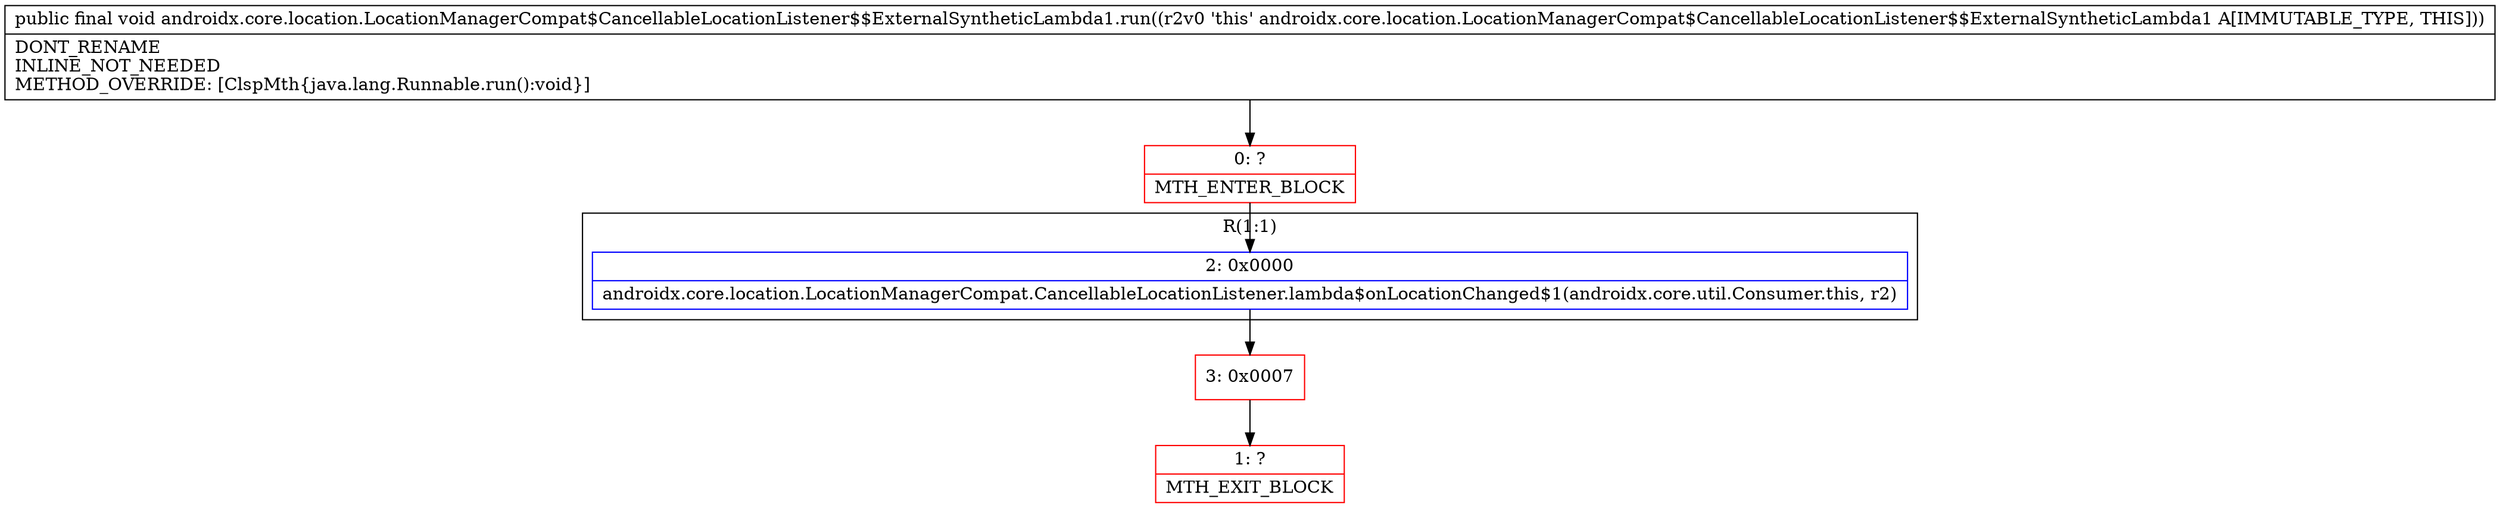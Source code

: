 digraph "CFG forandroidx.core.location.LocationManagerCompat$CancellableLocationListener$$ExternalSyntheticLambda1.run()V" {
subgraph cluster_Region_1995974025 {
label = "R(1:1)";
node [shape=record,color=blue];
Node_2 [shape=record,label="{2\:\ 0x0000|androidx.core.location.LocationManagerCompat.CancellableLocationListener.lambda$onLocationChanged$1(androidx.core.util.Consumer.this, r2)\l}"];
}
Node_0 [shape=record,color=red,label="{0\:\ ?|MTH_ENTER_BLOCK\l}"];
Node_3 [shape=record,color=red,label="{3\:\ 0x0007}"];
Node_1 [shape=record,color=red,label="{1\:\ ?|MTH_EXIT_BLOCK\l}"];
MethodNode[shape=record,label="{public final void androidx.core.location.LocationManagerCompat$CancellableLocationListener$$ExternalSyntheticLambda1.run((r2v0 'this' androidx.core.location.LocationManagerCompat$CancellableLocationListener$$ExternalSyntheticLambda1 A[IMMUTABLE_TYPE, THIS]))  | DONT_RENAME\lINLINE_NOT_NEEDED\lMETHOD_OVERRIDE: [ClspMth\{java.lang.Runnable.run():void\}]\l}"];
MethodNode -> Node_0;Node_2 -> Node_3;
Node_0 -> Node_2;
Node_3 -> Node_1;
}

